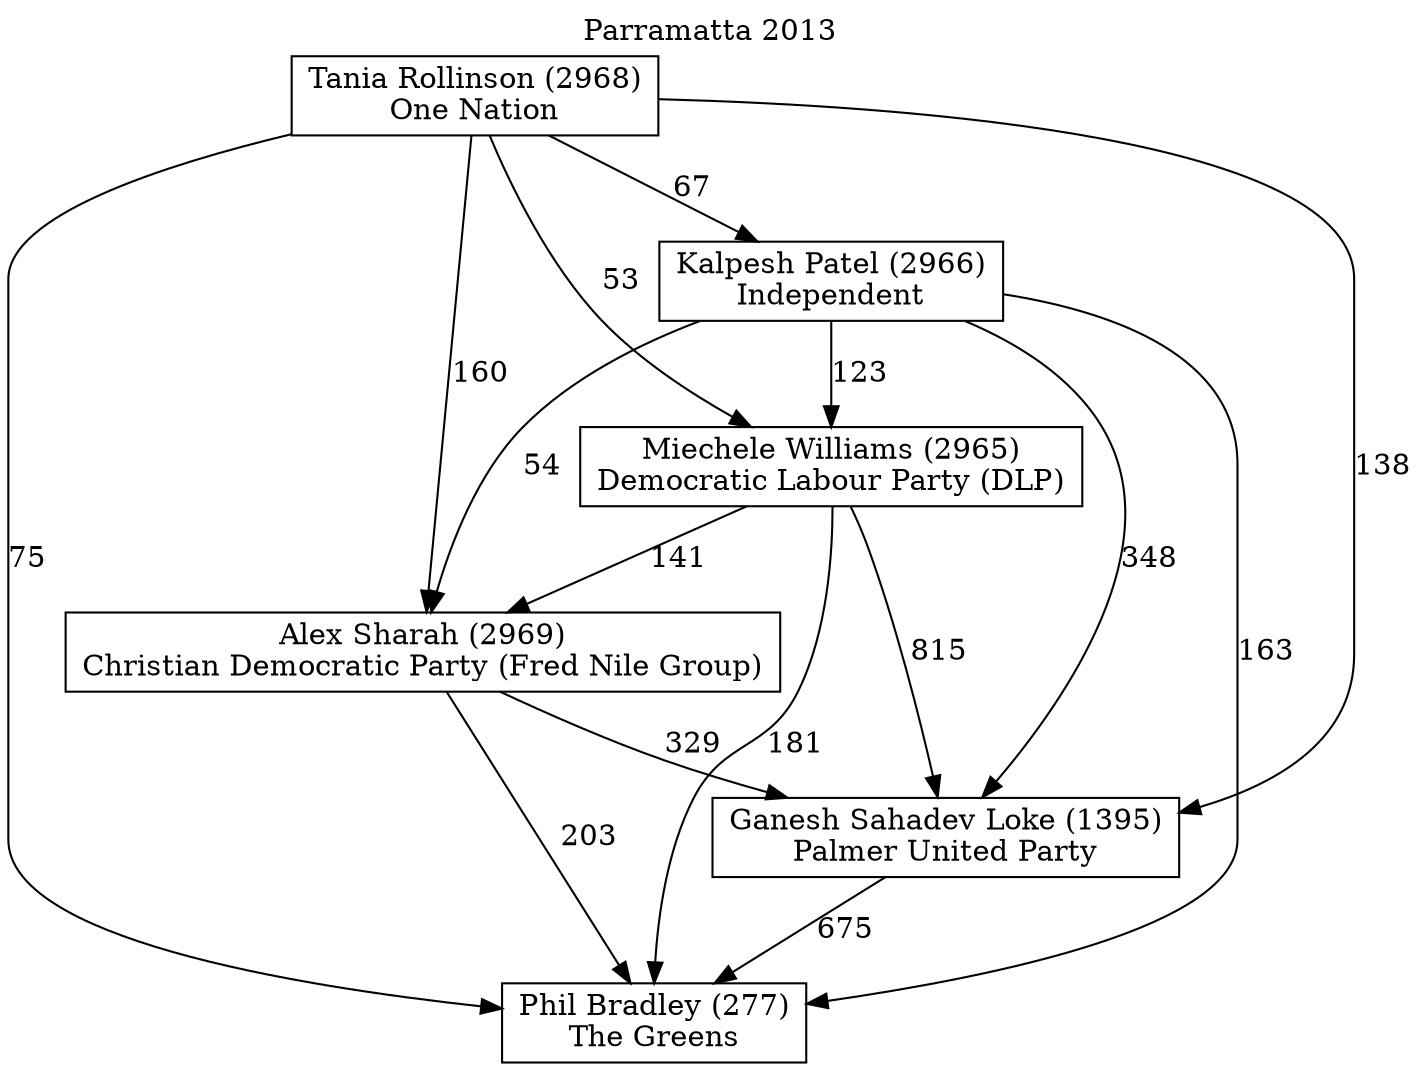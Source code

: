 // House preference flow
digraph "Phil Bradley (277)_Parramatta_2013" {
	graph [label="Parramatta 2013" labelloc=t mclimit=10]
	node [shape=box]
	"Phil Bradley (277)" [label="Phil Bradley (277)
The Greens"]
	"Ganesh Sahadev Loke (1395)" [label="Ganesh Sahadev Loke (1395)
Palmer United Party"]
	"Alex Sharah (2969)" [label="Alex Sharah (2969)
Christian Democratic Party (Fred Nile Group)"]
	"Miechele Williams (2965)" [label="Miechele Williams (2965)
Democratic Labour Party (DLP)"]
	"Kalpesh Patel (2966)" [label="Kalpesh Patel (2966)
Independent"]
	"Tania Rollinson (2968)" [label="Tania Rollinson (2968)
One Nation"]
	"Phil Bradley (277)" [label="Phil Bradley (277)
The Greens"]
	"Alex Sharah (2969)" [label="Alex Sharah (2969)
Christian Democratic Party (Fred Nile Group)"]
	"Miechele Williams (2965)" [label="Miechele Williams (2965)
Democratic Labour Party (DLP)"]
	"Kalpesh Patel (2966)" [label="Kalpesh Patel (2966)
Independent"]
	"Tania Rollinson (2968)" [label="Tania Rollinson (2968)
One Nation"]
	"Phil Bradley (277)" [label="Phil Bradley (277)
The Greens"]
	"Miechele Williams (2965)" [label="Miechele Williams (2965)
Democratic Labour Party (DLP)"]
	"Kalpesh Patel (2966)" [label="Kalpesh Patel (2966)
Independent"]
	"Tania Rollinson (2968)" [label="Tania Rollinson (2968)
One Nation"]
	"Phil Bradley (277)" [label="Phil Bradley (277)
The Greens"]
	"Kalpesh Patel (2966)" [label="Kalpesh Patel (2966)
Independent"]
	"Tania Rollinson (2968)" [label="Tania Rollinson (2968)
One Nation"]
	"Phil Bradley (277)" [label="Phil Bradley (277)
The Greens"]
	"Tania Rollinson (2968)" [label="Tania Rollinson (2968)
One Nation"]
	"Tania Rollinson (2968)" [label="Tania Rollinson (2968)
One Nation"]
	"Kalpesh Patel (2966)" [label="Kalpesh Patel (2966)
Independent"]
	"Tania Rollinson (2968)" [label="Tania Rollinson (2968)
One Nation"]
	"Tania Rollinson (2968)" [label="Tania Rollinson (2968)
One Nation"]
	"Miechele Williams (2965)" [label="Miechele Williams (2965)
Democratic Labour Party (DLP)"]
	"Kalpesh Patel (2966)" [label="Kalpesh Patel (2966)
Independent"]
	"Tania Rollinson (2968)" [label="Tania Rollinson (2968)
One Nation"]
	"Miechele Williams (2965)" [label="Miechele Williams (2965)
Democratic Labour Party (DLP)"]
	"Tania Rollinson (2968)" [label="Tania Rollinson (2968)
One Nation"]
	"Tania Rollinson (2968)" [label="Tania Rollinson (2968)
One Nation"]
	"Kalpesh Patel (2966)" [label="Kalpesh Patel (2966)
Independent"]
	"Tania Rollinson (2968)" [label="Tania Rollinson (2968)
One Nation"]
	"Tania Rollinson (2968)" [label="Tania Rollinson (2968)
One Nation"]
	"Alex Sharah (2969)" [label="Alex Sharah (2969)
Christian Democratic Party (Fred Nile Group)"]
	"Miechele Williams (2965)" [label="Miechele Williams (2965)
Democratic Labour Party (DLP)"]
	"Kalpesh Patel (2966)" [label="Kalpesh Patel (2966)
Independent"]
	"Tania Rollinson (2968)" [label="Tania Rollinson (2968)
One Nation"]
	"Alex Sharah (2969)" [label="Alex Sharah (2969)
Christian Democratic Party (Fred Nile Group)"]
	"Kalpesh Patel (2966)" [label="Kalpesh Patel (2966)
Independent"]
	"Tania Rollinson (2968)" [label="Tania Rollinson (2968)
One Nation"]
	"Alex Sharah (2969)" [label="Alex Sharah (2969)
Christian Democratic Party (Fred Nile Group)"]
	"Tania Rollinson (2968)" [label="Tania Rollinson (2968)
One Nation"]
	"Tania Rollinson (2968)" [label="Tania Rollinson (2968)
One Nation"]
	"Kalpesh Patel (2966)" [label="Kalpesh Patel (2966)
Independent"]
	"Tania Rollinson (2968)" [label="Tania Rollinson (2968)
One Nation"]
	"Tania Rollinson (2968)" [label="Tania Rollinson (2968)
One Nation"]
	"Miechele Williams (2965)" [label="Miechele Williams (2965)
Democratic Labour Party (DLP)"]
	"Kalpesh Patel (2966)" [label="Kalpesh Patel (2966)
Independent"]
	"Tania Rollinson (2968)" [label="Tania Rollinson (2968)
One Nation"]
	"Miechele Williams (2965)" [label="Miechele Williams (2965)
Democratic Labour Party (DLP)"]
	"Tania Rollinson (2968)" [label="Tania Rollinson (2968)
One Nation"]
	"Tania Rollinson (2968)" [label="Tania Rollinson (2968)
One Nation"]
	"Kalpesh Patel (2966)" [label="Kalpesh Patel (2966)
Independent"]
	"Tania Rollinson (2968)" [label="Tania Rollinson (2968)
One Nation"]
	"Tania Rollinson (2968)" [label="Tania Rollinson (2968)
One Nation"]
	"Ganesh Sahadev Loke (1395)" [label="Ganesh Sahadev Loke (1395)
Palmer United Party"]
	"Alex Sharah (2969)" [label="Alex Sharah (2969)
Christian Democratic Party (Fred Nile Group)"]
	"Miechele Williams (2965)" [label="Miechele Williams (2965)
Democratic Labour Party (DLP)"]
	"Kalpesh Patel (2966)" [label="Kalpesh Patel (2966)
Independent"]
	"Tania Rollinson (2968)" [label="Tania Rollinson (2968)
One Nation"]
	"Ganesh Sahadev Loke (1395)" [label="Ganesh Sahadev Loke (1395)
Palmer United Party"]
	"Miechele Williams (2965)" [label="Miechele Williams (2965)
Democratic Labour Party (DLP)"]
	"Kalpesh Patel (2966)" [label="Kalpesh Patel (2966)
Independent"]
	"Tania Rollinson (2968)" [label="Tania Rollinson (2968)
One Nation"]
	"Ganesh Sahadev Loke (1395)" [label="Ganesh Sahadev Loke (1395)
Palmer United Party"]
	"Kalpesh Patel (2966)" [label="Kalpesh Patel (2966)
Independent"]
	"Tania Rollinson (2968)" [label="Tania Rollinson (2968)
One Nation"]
	"Ganesh Sahadev Loke (1395)" [label="Ganesh Sahadev Loke (1395)
Palmer United Party"]
	"Tania Rollinson (2968)" [label="Tania Rollinson (2968)
One Nation"]
	"Tania Rollinson (2968)" [label="Tania Rollinson (2968)
One Nation"]
	"Kalpesh Patel (2966)" [label="Kalpesh Patel (2966)
Independent"]
	"Tania Rollinson (2968)" [label="Tania Rollinson (2968)
One Nation"]
	"Tania Rollinson (2968)" [label="Tania Rollinson (2968)
One Nation"]
	"Miechele Williams (2965)" [label="Miechele Williams (2965)
Democratic Labour Party (DLP)"]
	"Kalpesh Patel (2966)" [label="Kalpesh Patel (2966)
Independent"]
	"Tania Rollinson (2968)" [label="Tania Rollinson (2968)
One Nation"]
	"Miechele Williams (2965)" [label="Miechele Williams (2965)
Democratic Labour Party (DLP)"]
	"Tania Rollinson (2968)" [label="Tania Rollinson (2968)
One Nation"]
	"Tania Rollinson (2968)" [label="Tania Rollinson (2968)
One Nation"]
	"Kalpesh Patel (2966)" [label="Kalpesh Patel (2966)
Independent"]
	"Tania Rollinson (2968)" [label="Tania Rollinson (2968)
One Nation"]
	"Tania Rollinson (2968)" [label="Tania Rollinson (2968)
One Nation"]
	"Alex Sharah (2969)" [label="Alex Sharah (2969)
Christian Democratic Party (Fred Nile Group)"]
	"Miechele Williams (2965)" [label="Miechele Williams (2965)
Democratic Labour Party (DLP)"]
	"Kalpesh Patel (2966)" [label="Kalpesh Patel (2966)
Independent"]
	"Tania Rollinson (2968)" [label="Tania Rollinson (2968)
One Nation"]
	"Alex Sharah (2969)" [label="Alex Sharah (2969)
Christian Democratic Party (Fred Nile Group)"]
	"Kalpesh Patel (2966)" [label="Kalpesh Patel (2966)
Independent"]
	"Tania Rollinson (2968)" [label="Tania Rollinson (2968)
One Nation"]
	"Alex Sharah (2969)" [label="Alex Sharah (2969)
Christian Democratic Party (Fred Nile Group)"]
	"Tania Rollinson (2968)" [label="Tania Rollinson (2968)
One Nation"]
	"Tania Rollinson (2968)" [label="Tania Rollinson (2968)
One Nation"]
	"Kalpesh Patel (2966)" [label="Kalpesh Patel (2966)
Independent"]
	"Tania Rollinson (2968)" [label="Tania Rollinson (2968)
One Nation"]
	"Tania Rollinson (2968)" [label="Tania Rollinson (2968)
One Nation"]
	"Miechele Williams (2965)" [label="Miechele Williams (2965)
Democratic Labour Party (DLP)"]
	"Kalpesh Patel (2966)" [label="Kalpesh Patel (2966)
Independent"]
	"Tania Rollinson (2968)" [label="Tania Rollinson (2968)
One Nation"]
	"Miechele Williams (2965)" [label="Miechele Williams (2965)
Democratic Labour Party (DLP)"]
	"Tania Rollinson (2968)" [label="Tania Rollinson (2968)
One Nation"]
	"Tania Rollinson (2968)" [label="Tania Rollinson (2968)
One Nation"]
	"Kalpesh Patel (2966)" [label="Kalpesh Patel (2966)
Independent"]
	"Tania Rollinson (2968)" [label="Tania Rollinson (2968)
One Nation"]
	"Tania Rollinson (2968)" [label="Tania Rollinson (2968)
One Nation"]
	"Ganesh Sahadev Loke (1395)" -> "Phil Bradley (277)" [label=675]
	"Alex Sharah (2969)" -> "Ganesh Sahadev Loke (1395)" [label=329]
	"Miechele Williams (2965)" -> "Alex Sharah (2969)" [label=141]
	"Kalpesh Patel (2966)" -> "Miechele Williams (2965)" [label=123]
	"Tania Rollinson (2968)" -> "Kalpesh Patel (2966)" [label=67]
	"Alex Sharah (2969)" -> "Phil Bradley (277)" [label=203]
	"Miechele Williams (2965)" -> "Phil Bradley (277)" [label=181]
	"Kalpesh Patel (2966)" -> "Phil Bradley (277)" [label=163]
	"Tania Rollinson (2968)" -> "Phil Bradley (277)" [label=75]
	"Tania Rollinson (2968)" -> "Miechele Williams (2965)" [label=53]
	"Kalpesh Patel (2966)" -> "Alex Sharah (2969)" [label=54]
	"Tania Rollinson (2968)" -> "Alex Sharah (2969)" [label=160]
	"Miechele Williams (2965)" -> "Ganesh Sahadev Loke (1395)" [label=815]
	"Kalpesh Patel (2966)" -> "Ganesh Sahadev Loke (1395)" [label=348]
	"Tania Rollinson (2968)" -> "Ganesh Sahadev Loke (1395)" [label=138]
}
